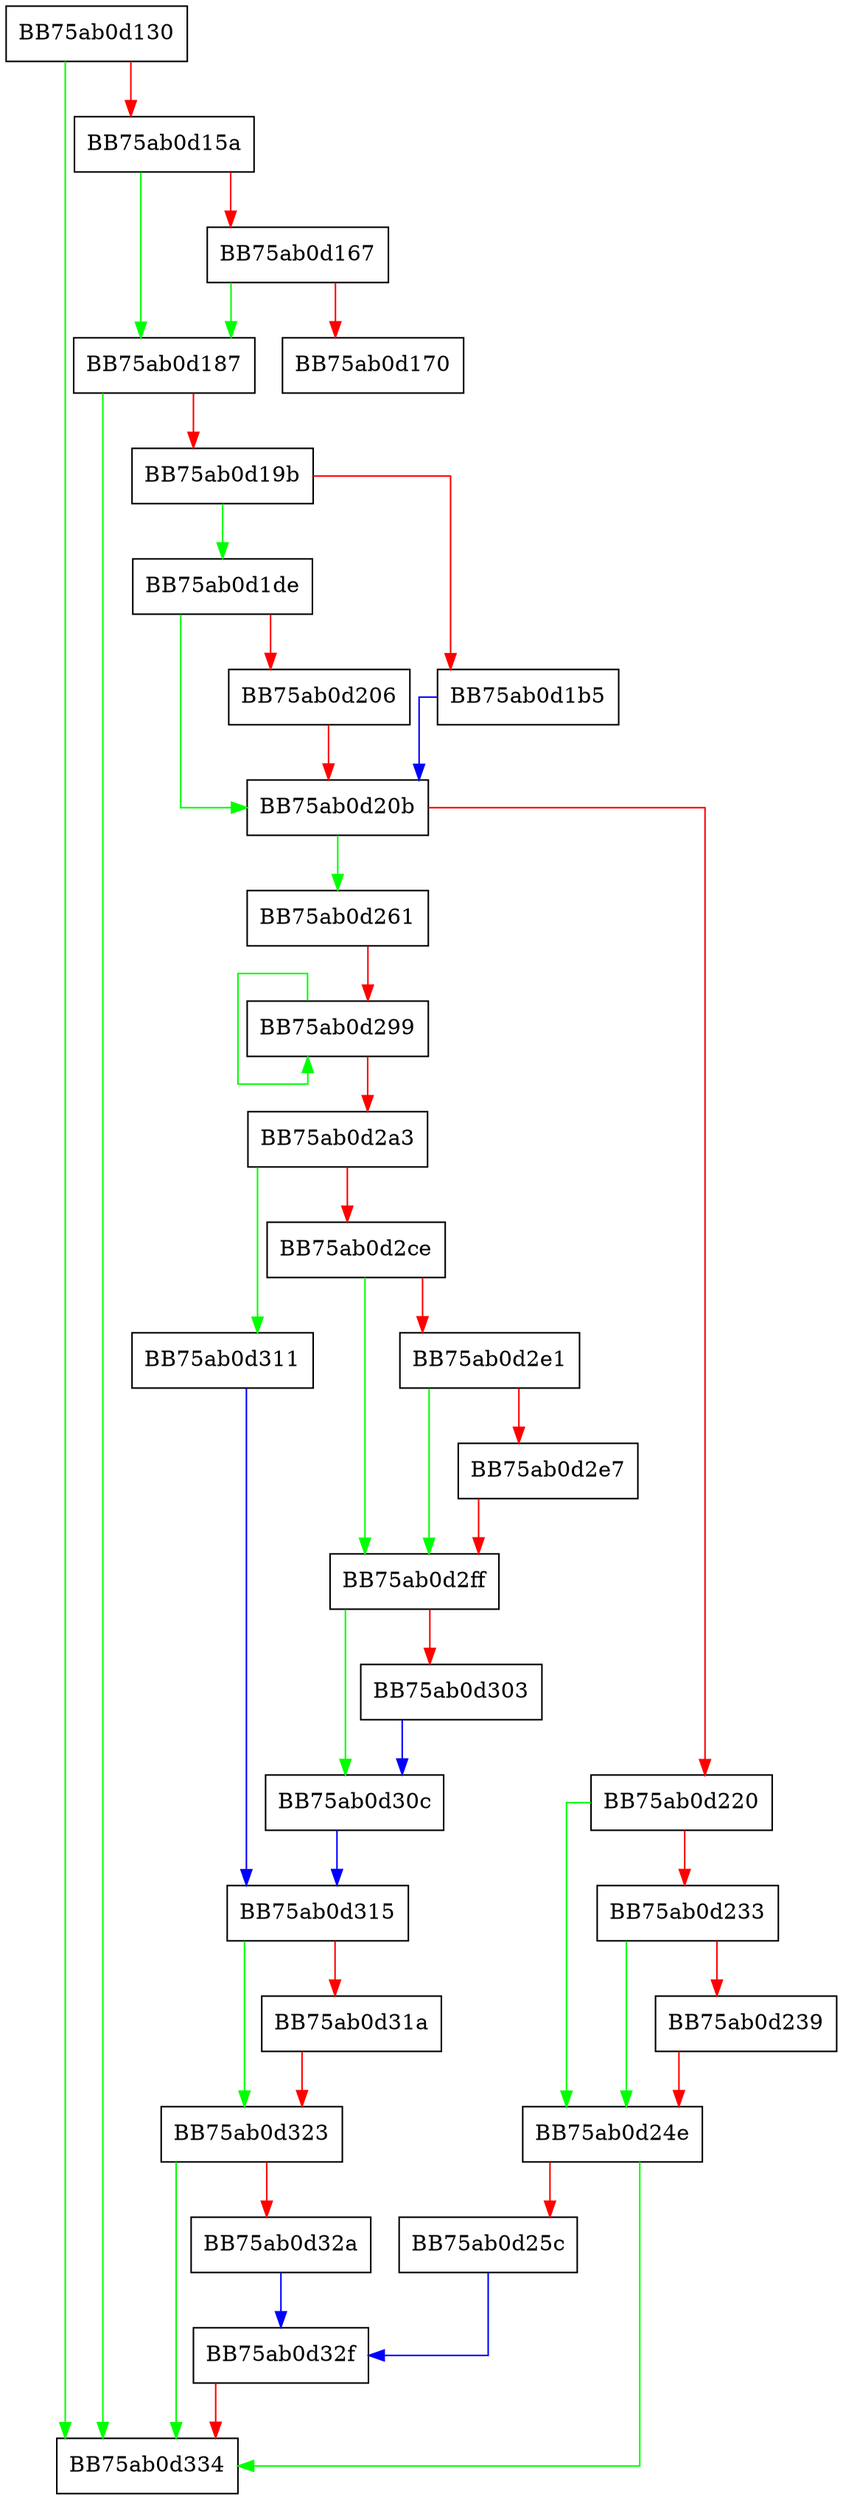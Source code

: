 digraph SetRegValueAsString {
  node [shape="box"];
  graph [splines=ortho];
  BB75ab0d130 -> BB75ab0d334 [color="green"];
  BB75ab0d130 -> BB75ab0d15a [color="red"];
  BB75ab0d15a -> BB75ab0d187 [color="green"];
  BB75ab0d15a -> BB75ab0d167 [color="red"];
  BB75ab0d167 -> BB75ab0d187 [color="green"];
  BB75ab0d167 -> BB75ab0d170 [color="red"];
  BB75ab0d187 -> BB75ab0d334 [color="green"];
  BB75ab0d187 -> BB75ab0d19b [color="red"];
  BB75ab0d19b -> BB75ab0d1de [color="green"];
  BB75ab0d19b -> BB75ab0d1b5 [color="red"];
  BB75ab0d1b5 -> BB75ab0d20b [color="blue"];
  BB75ab0d1de -> BB75ab0d20b [color="green"];
  BB75ab0d1de -> BB75ab0d206 [color="red"];
  BB75ab0d206 -> BB75ab0d20b [color="red"];
  BB75ab0d20b -> BB75ab0d261 [color="green"];
  BB75ab0d20b -> BB75ab0d220 [color="red"];
  BB75ab0d220 -> BB75ab0d24e [color="green"];
  BB75ab0d220 -> BB75ab0d233 [color="red"];
  BB75ab0d233 -> BB75ab0d24e [color="green"];
  BB75ab0d233 -> BB75ab0d239 [color="red"];
  BB75ab0d239 -> BB75ab0d24e [color="red"];
  BB75ab0d24e -> BB75ab0d334 [color="green"];
  BB75ab0d24e -> BB75ab0d25c [color="red"];
  BB75ab0d25c -> BB75ab0d32f [color="blue"];
  BB75ab0d261 -> BB75ab0d299 [color="red"];
  BB75ab0d299 -> BB75ab0d299 [color="green"];
  BB75ab0d299 -> BB75ab0d2a3 [color="red"];
  BB75ab0d2a3 -> BB75ab0d311 [color="green"];
  BB75ab0d2a3 -> BB75ab0d2ce [color="red"];
  BB75ab0d2ce -> BB75ab0d2ff [color="green"];
  BB75ab0d2ce -> BB75ab0d2e1 [color="red"];
  BB75ab0d2e1 -> BB75ab0d2ff [color="green"];
  BB75ab0d2e1 -> BB75ab0d2e7 [color="red"];
  BB75ab0d2e7 -> BB75ab0d2ff [color="red"];
  BB75ab0d2ff -> BB75ab0d30c [color="green"];
  BB75ab0d2ff -> BB75ab0d303 [color="red"];
  BB75ab0d303 -> BB75ab0d30c [color="blue"];
  BB75ab0d30c -> BB75ab0d315 [color="blue"];
  BB75ab0d311 -> BB75ab0d315 [color="blue"];
  BB75ab0d315 -> BB75ab0d323 [color="green"];
  BB75ab0d315 -> BB75ab0d31a [color="red"];
  BB75ab0d31a -> BB75ab0d323 [color="red"];
  BB75ab0d323 -> BB75ab0d334 [color="green"];
  BB75ab0d323 -> BB75ab0d32a [color="red"];
  BB75ab0d32a -> BB75ab0d32f [color="blue"];
  BB75ab0d32f -> BB75ab0d334 [color="red"];
}